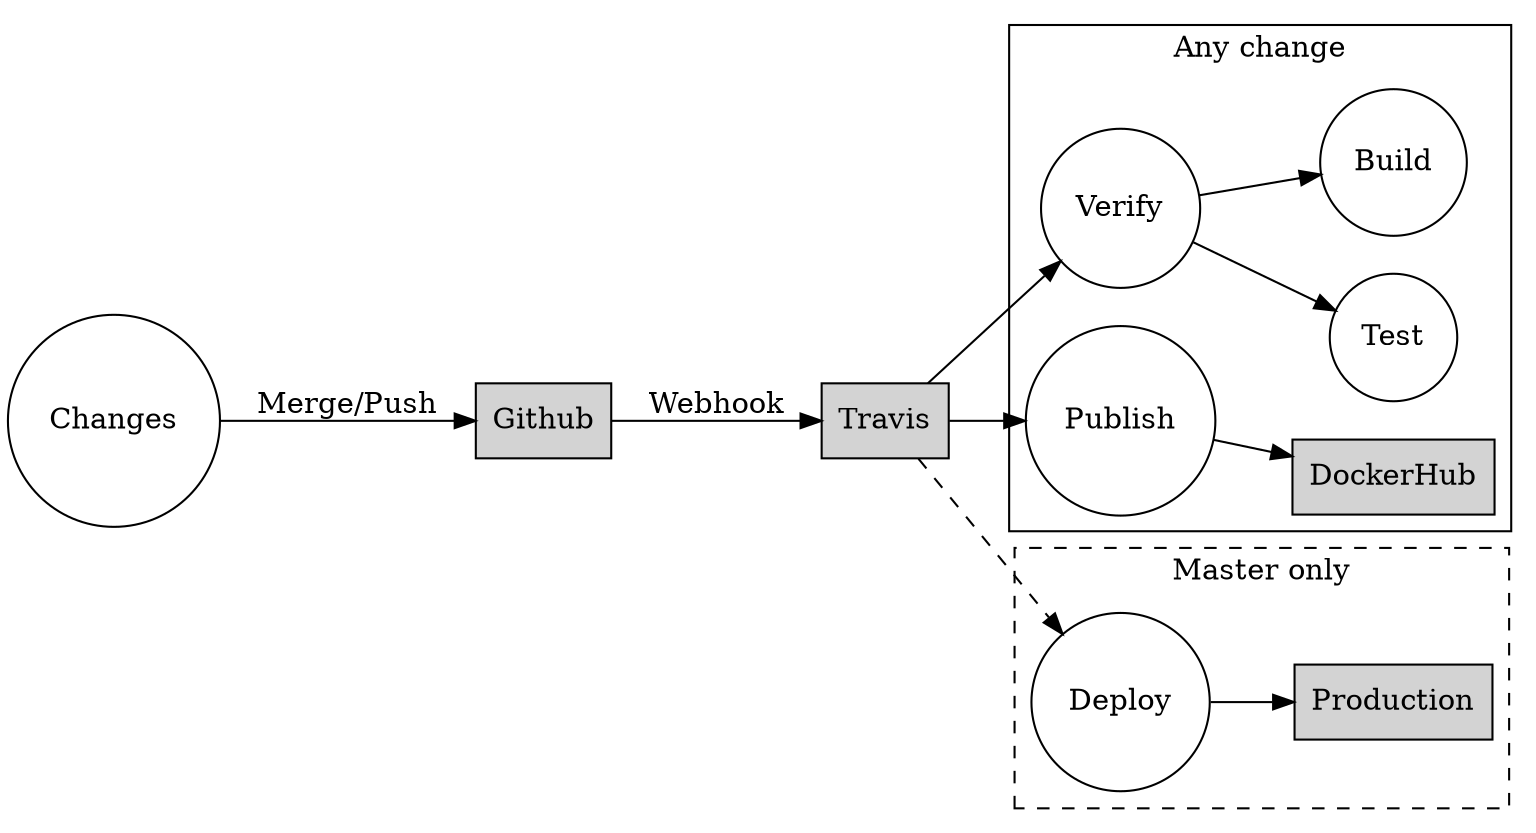digraph G {
  rankdir=LR;

  node[shape=circle];
  Changes;

  subgraph cluster_0 {
    label="Any change"
    Verify;
    Test;
    Build;
    Publish;
    node[style=filled,shape="box"];
    DockerHub;
  }

  node[style=filled,shape="box"];
  Github;
  Travis;

  subgraph cluster_1 {
    label="Master only"
    style="dashed"
    node[shape=circle,style=none];
    Deploy;
    node[style=filled,shape="box"];
    Production;
  }

  Changes -> Github[label="Merge/Push"];
  Github -> Travis[label="Webhook"];
  Travis -> Verify;
  Verify -> Test;
  Verify -> Build;
  Travis -> Publish;
  Publish -> DockerHub[label=""];

  Travis -> Deploy[style=dashed,label=""];
  Deploy -> Production[label=""];

  labelloc=t;
  fontsize=24;
}
